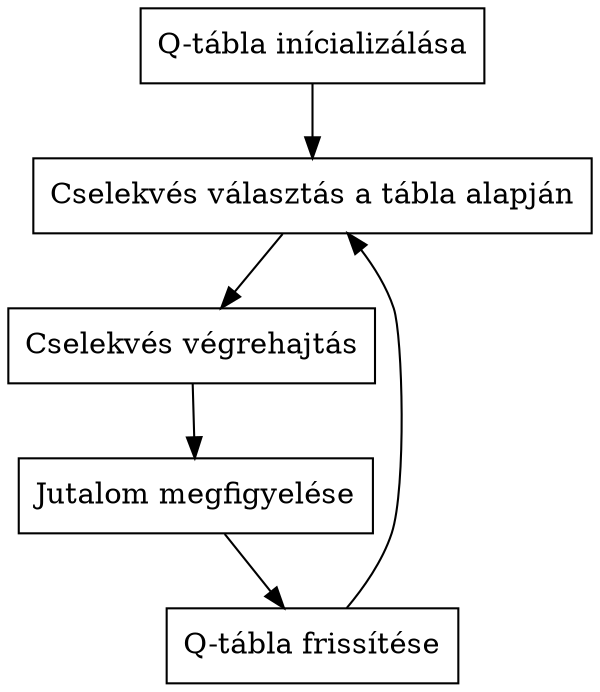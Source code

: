 digraph qlearning {
    graph[dpi=300]

    initialize_q_table [label="Q-tábla inícializálása", shape=rectangle];
    choose_action [label="Cselekvés választás a tábla alapján", shape=rectangle];
    perform_action [label="Cselekvés végrehajtás", shape=rectangle];
    measure_reward [label="Jutalom megfigyelése", shape=rectangle];
    update_q_table [label="Q-tábla frissítése", shape=rectangle];

    initialize_q_table -> choose_action
    choose_action -> perform_action
    perform_action -> measure_reward
    measure_reward -> update_q_table
    update_q_table -> choose_action
}